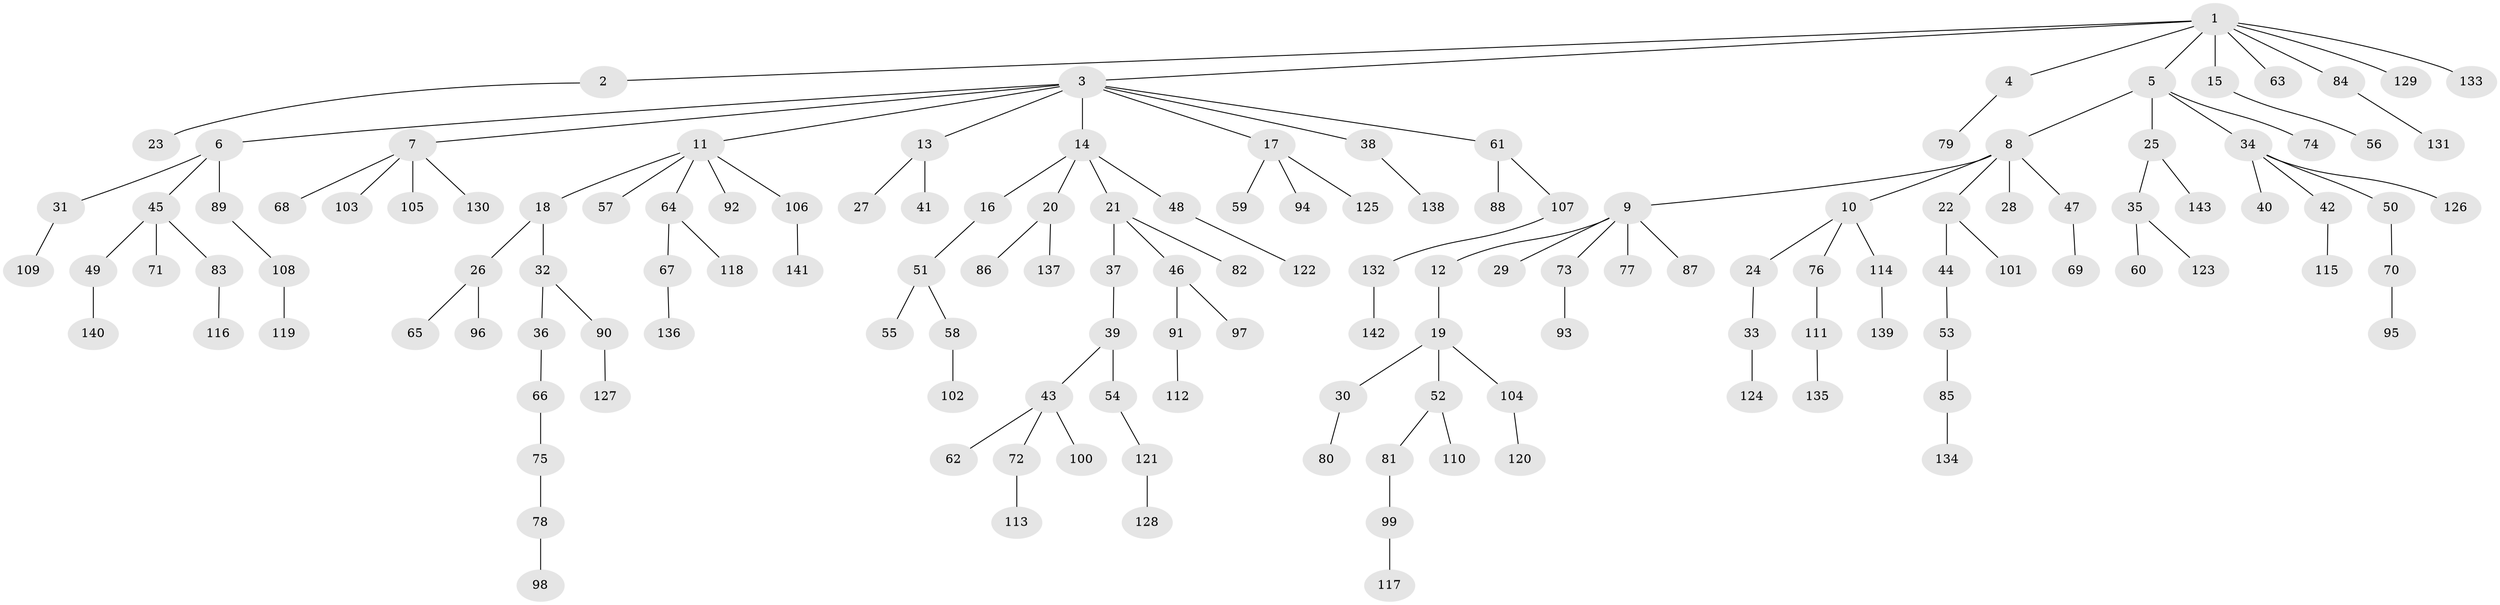 // coarse degree distribution, {6: 0.023255813953488372, 1: 0.5581395348837209, 8: 0.023255813953488372, 5: 0.023255813953488372, 3: 0.11627906976744186, 2: 0.20930232558139536, 4: 0.046511627906976744}
// Generated by graph-tools (version 1.1) at 2025/51/03/04/25 22:51:34]
// undirected, 143 vertices, 142 edges
graph export_dot {
  node [color=gray90,style=filled];
  1;
  2;
  3;
  4;
  5;
  6;
  7;
  8;
  9;
  10;
  11;
  12;
  13;
  14;
  15;
  16;
  17;
  18;
  19;
  20;
  21;
  22;
  23;
  24;
  25;
  26;
  27;
  28;
  29;
  30;
  31;
  32;
  33;
  34;
  35;
  36;
  37;
  38;
  39;
  40;
  41;
  42;
  43;
  44;
  45;
  46;
  47;
  48;
  49;
  50;
  51;
  52;
  53;
  54;
  55;
  56;
  57;
  58;
  59;
  60;
  61;
  62;
  63;
  64;
  65;
  66;
  67;
  68;
  69;
  70;
  71;
  72;
  73;
  74;
  75;
  76;
  77;
  78;
  79;
  80;
  81;
  82;
  83;
  84;
  85;
  86;
  87;
  88;
  89;
  90;
  91;
  92;
  93;
  94;
  95;
  96;
  97;
  98;
  99;
  100;
  101;
  102;
  103;
  104;
  105;
  106;
  107;
  108;
  109;
  110;
  111;
  112;
  113;
  114;
  115;
  116;
  117;
  118;
  119;
  120;
  121;
  122;
  123;
  124;
  125;
  126;
  127;
  128;
  129;
  130;
  131;
  132;
  133;
  134;
  135;
  136;
  137;
  138;
  139;
  140;
  141;
  142;
  143;
  1 -- 2;
  1 -- 3;
  1 -- 4;
  1 -- 5;
  1 -- 15;
  1 -- 63;
  1 -- 84;
  1 -- 129;
  1 -- 133;
  2 -- 23;
  3 -- 6;
  3 -- 7;
  3 -- 11;
  3 -- 13;
  3 -- 14;
  3 -- 17;
  3 -- 38;
  3 -- 61;
  4 -- 79;
  5 -- 8;
  5 -- 25;
  5 -- 34;
  5 -- 74;
  6 -- 31;
  6 -- 45;
  6 -- 89;
  7 -- 68;
  7 -- 103;
  7 -- 105;
  7 -- 130;
  8 -- 9;
  8 -- 10;
  8 -- 22;
  8 -- 28;
  8 -- 47;
  9 -- 12;
  9 -- 29;
  9 -- 73;
  9 -- 77;
  9 -- 87;
  10 -- 24;
  10 -- 76;
  10 -- 114;
  11 -- 18;
  11 -- 57;
  11 -- 64;
  11 -- 92;
  11 -- 106;
  12 -- 19;
  13 -- 27;
  13 -- 41;
  14 -- 16;
  14 -- 20;
  14 -- 21;
  14 -- 48;
  15 -- 56;
  16 -- 51;
  17 -- 59;
  17 -- 94;
  17 -- 125;
  18 -- 26;
  18 -- 32;
  19 -- 30;
  19 -- 52;
  19 -- 104;
  20 -- 86;
  20 -- 137;
  21 -- 37;
  21 -- 46;
  21 -- 82;
  22 -- 44;
  22 -- 101;
  24 -- 33;
  25 -- 35;
  25 -- 143;
  26 -- 65;
  26 -- 96;
  30 -- 80;
  31 -- 109;
  32 -- 36;
  32 -- 90;
  33 -- 124;
  34 -- 40;
  34 -- 42;
  34 -- 50;
  34 -- 126;
  35 -- 60;
  35 -- 123;
  36 -- 66;
  37 -- 39;
  38 -- 138;
  39 -- 43;
  39 -- 54;
  42 -- 115;
  43 -- 62;
  43 -- 72;
  43 -- 100;
  44 -- 53;
  45 -- 49;
  45 -- 71;
  45 -- 83;
  46 -- 91;
  46 -- 97;
  47 -- 69;
  48 -- 122;
  49 -- 140;
  50 -- 70;
  51 -- 55;
  51 -- 58;
  52 -- 81;
  52 -- 110;
  53 -- 85;
  54 -- 121;
  58 -- 102;
  61 -- 88;
  61 -- 107;
  64 -- 67;
  64 -- 118;
  66 -- 75;
  67 -- 136;
  70 -- 95;
  72 -- 113;
  73 -- 93;
  75 -- 78;
  76 -- 111;
  78 -- 98;
  81 -- 99;
  83 -- 116;
  84 -- 131;
  85 -- 134;
  89 -- 108;
  90 -- 127;
  91 -- 112;
  99 -- 117;
  104 -- 120;
  106 -- 141;
  107 -- 132;
  108 -- 119;
  111 -- 135;
  114 -- 139;
  121 -- 128;
  132 -- 142;
}
